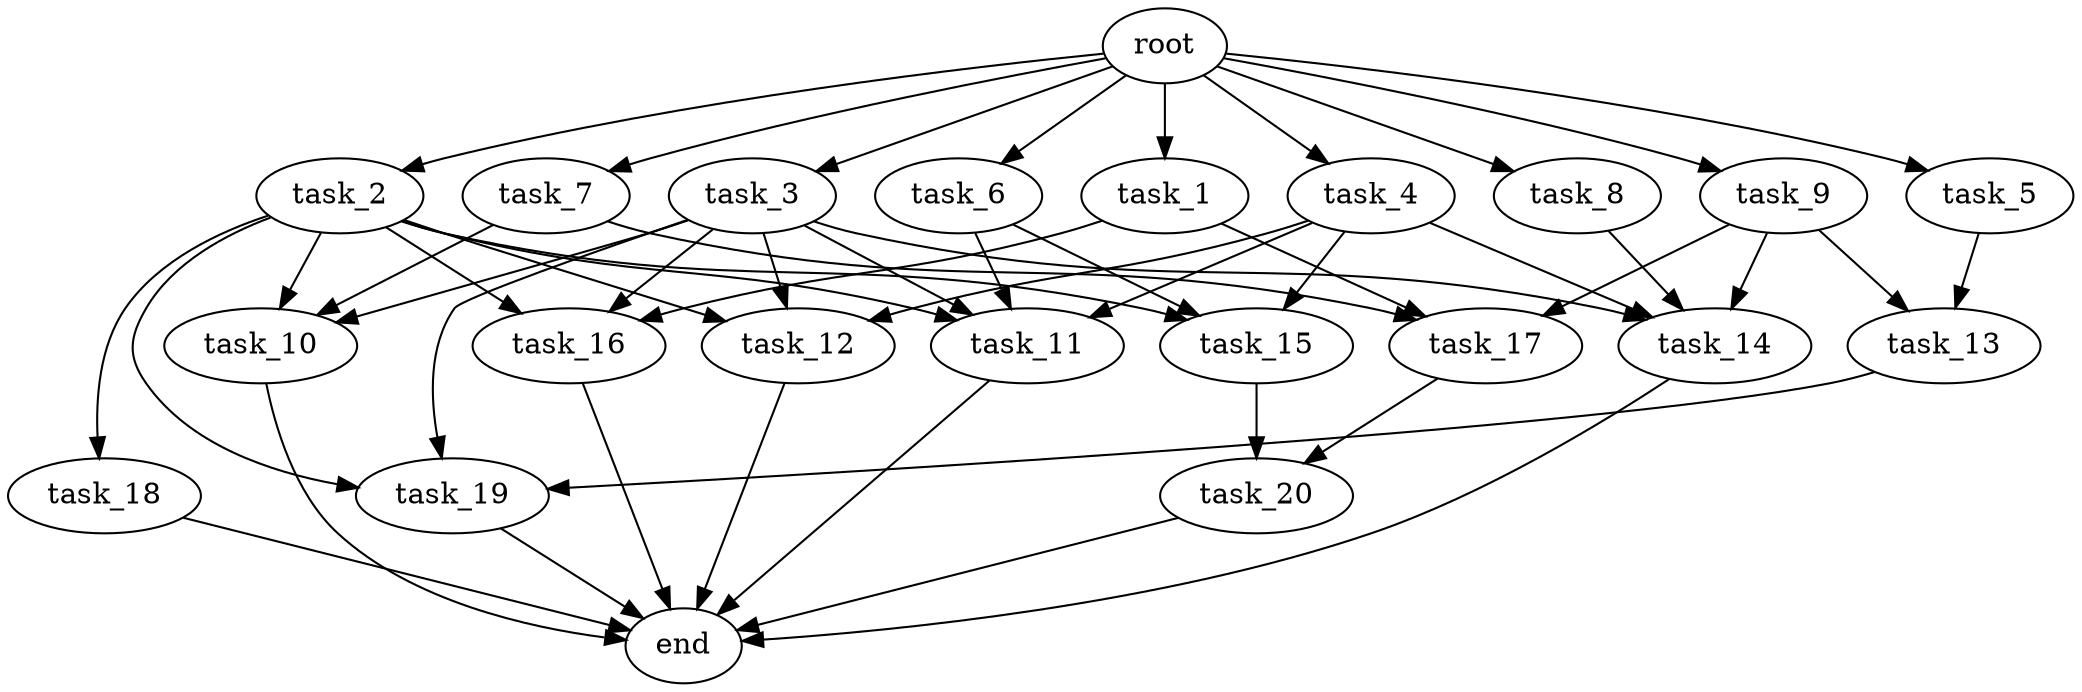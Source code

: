 digraph G {
  root [size="0.000000e+00"];
  task_1 [size="7.429526e+10"];
  task_2 [size="8.088278e+10"];
  task_3 [size="4.129626e+10"];
  task_4 [size="8.534967e+10"];
  task_5 [size="1.824889e+10"];
  task_6 [size="2.896663e+10"];
  task_7 [size="6.369290e+10"];
  task_8 [size="6.177676e+10"];
  task_9 [size="2.722069e+10"];
  task_10 [size="6.227915e+10"];
  task_11 [size="1.878707e+10"];
  task_12 [size="1.949346e+09"];
  task_13 [size="4.972711e+09"];
  task_14 [size="5.350173e+10"];
  task_15 [size="1.860190e+10"];
  task_16 [size="1.023633e+10"];
  task_17 [size="2.692682e+10"];
  task_18 [size="7.152244e+10"];
  task_19 [size="7.271344e+10"];
  task_20 [size="2.328872e+10"];
  end [size="0.000000e+00"];

  root -> task_1 [size="1.000000e-12"];
  root -> task_2 [size="1.000000e-12"];
  root -> task_3 [size="1.000000e-12"];
  root -> task_4 [size="1.000000e-12"];
  root -> task_5 [size="1.000000e-12"];
  root -> task_6 [size="1.000000e-12"];
  root -> task_7 [size="1.000000e-12"];
  root -> task_8 [size="1.000000e-12"];
  root -> task_9 [size="1.000000e-12"];
  task_1 -> task_16 [size="3.412109e+07"];
  task_1 -> task_17 [size="8.975607e+07"];
  task_2 -> task_10 [size="2.075972e+08"];
  task_2 -> task_11 [size="4.696767e+07"];
  task_2 -> task_12 [size="6.497819e+06"];
  task_2 -> task_15 [size="6.200633e+07"];
  task_2 -> task_16 [size="3.412109e+07"];
  task_2 -> task_18 [size="7.152244e+08"];
  task_2 -> task_19 [size="2.423781e+08"];
  task_3 -> task_10 [size="2.075972e+08"];
  task_3 -> task_11 [size="4.696767e+07"];
  task_3 -> task_12 [size="6.497819e+06"];
  task_3 -> task_14 [size="1.337543e+08"];
  task_3 -> task_16 [size="3.412109e+07"];
  task_3 -> task_19 [size="2.423781e+08"];
  task_4 -> task_11 [size="4.696767e+07"];
  task_4 -> task_12 [size="6.497819e+06"];
  task_4 -> task_14 [size="1.337543e+08"];
  task_4 -> task_15 [size="6.200633e+07"];
  task_5 -> task_13 [size="2.486355e+07"];
  task_6 -> task_11 [size="4.696767e+07"];
  task_6 -> task_15 [size="6.200633e+07"];
  task_7 -> task_10 [size="2.075972e+08"];
  task_7 -> task_17 [size="8.975607e+07"];
  task_8 -> task_14 [size="1.337543e+08"];
  task_9 -> task_13 [size="2.486355e+07"];
  task_9 -> task_14 [size="1.337543e+08"];
  task_9 -> task_17 [size="8.975607e+07"];
  task_10 -> end [size="1.000000e-12"];
  task_11 -> end [size="1.000000e-12"];
  task_12 -> end [size="1.000000e-12"];
  task_13 -> task_19 [size="2.423781e+08"];
  task_14 -> end [size="1.000000e-12"];
  task_15 -> task_20 [size="1.164436e+08"];
  task_16 -> end [size="1.000000e-12"];
  task_17 -> task_20 [size="1.164436e+08"];
  task_18 -> end [size="1.000000e-12"];
  task_19 -> end [size="1.000000e-12"];
  task_20 -> end [size="1.000000e-12"];
}
